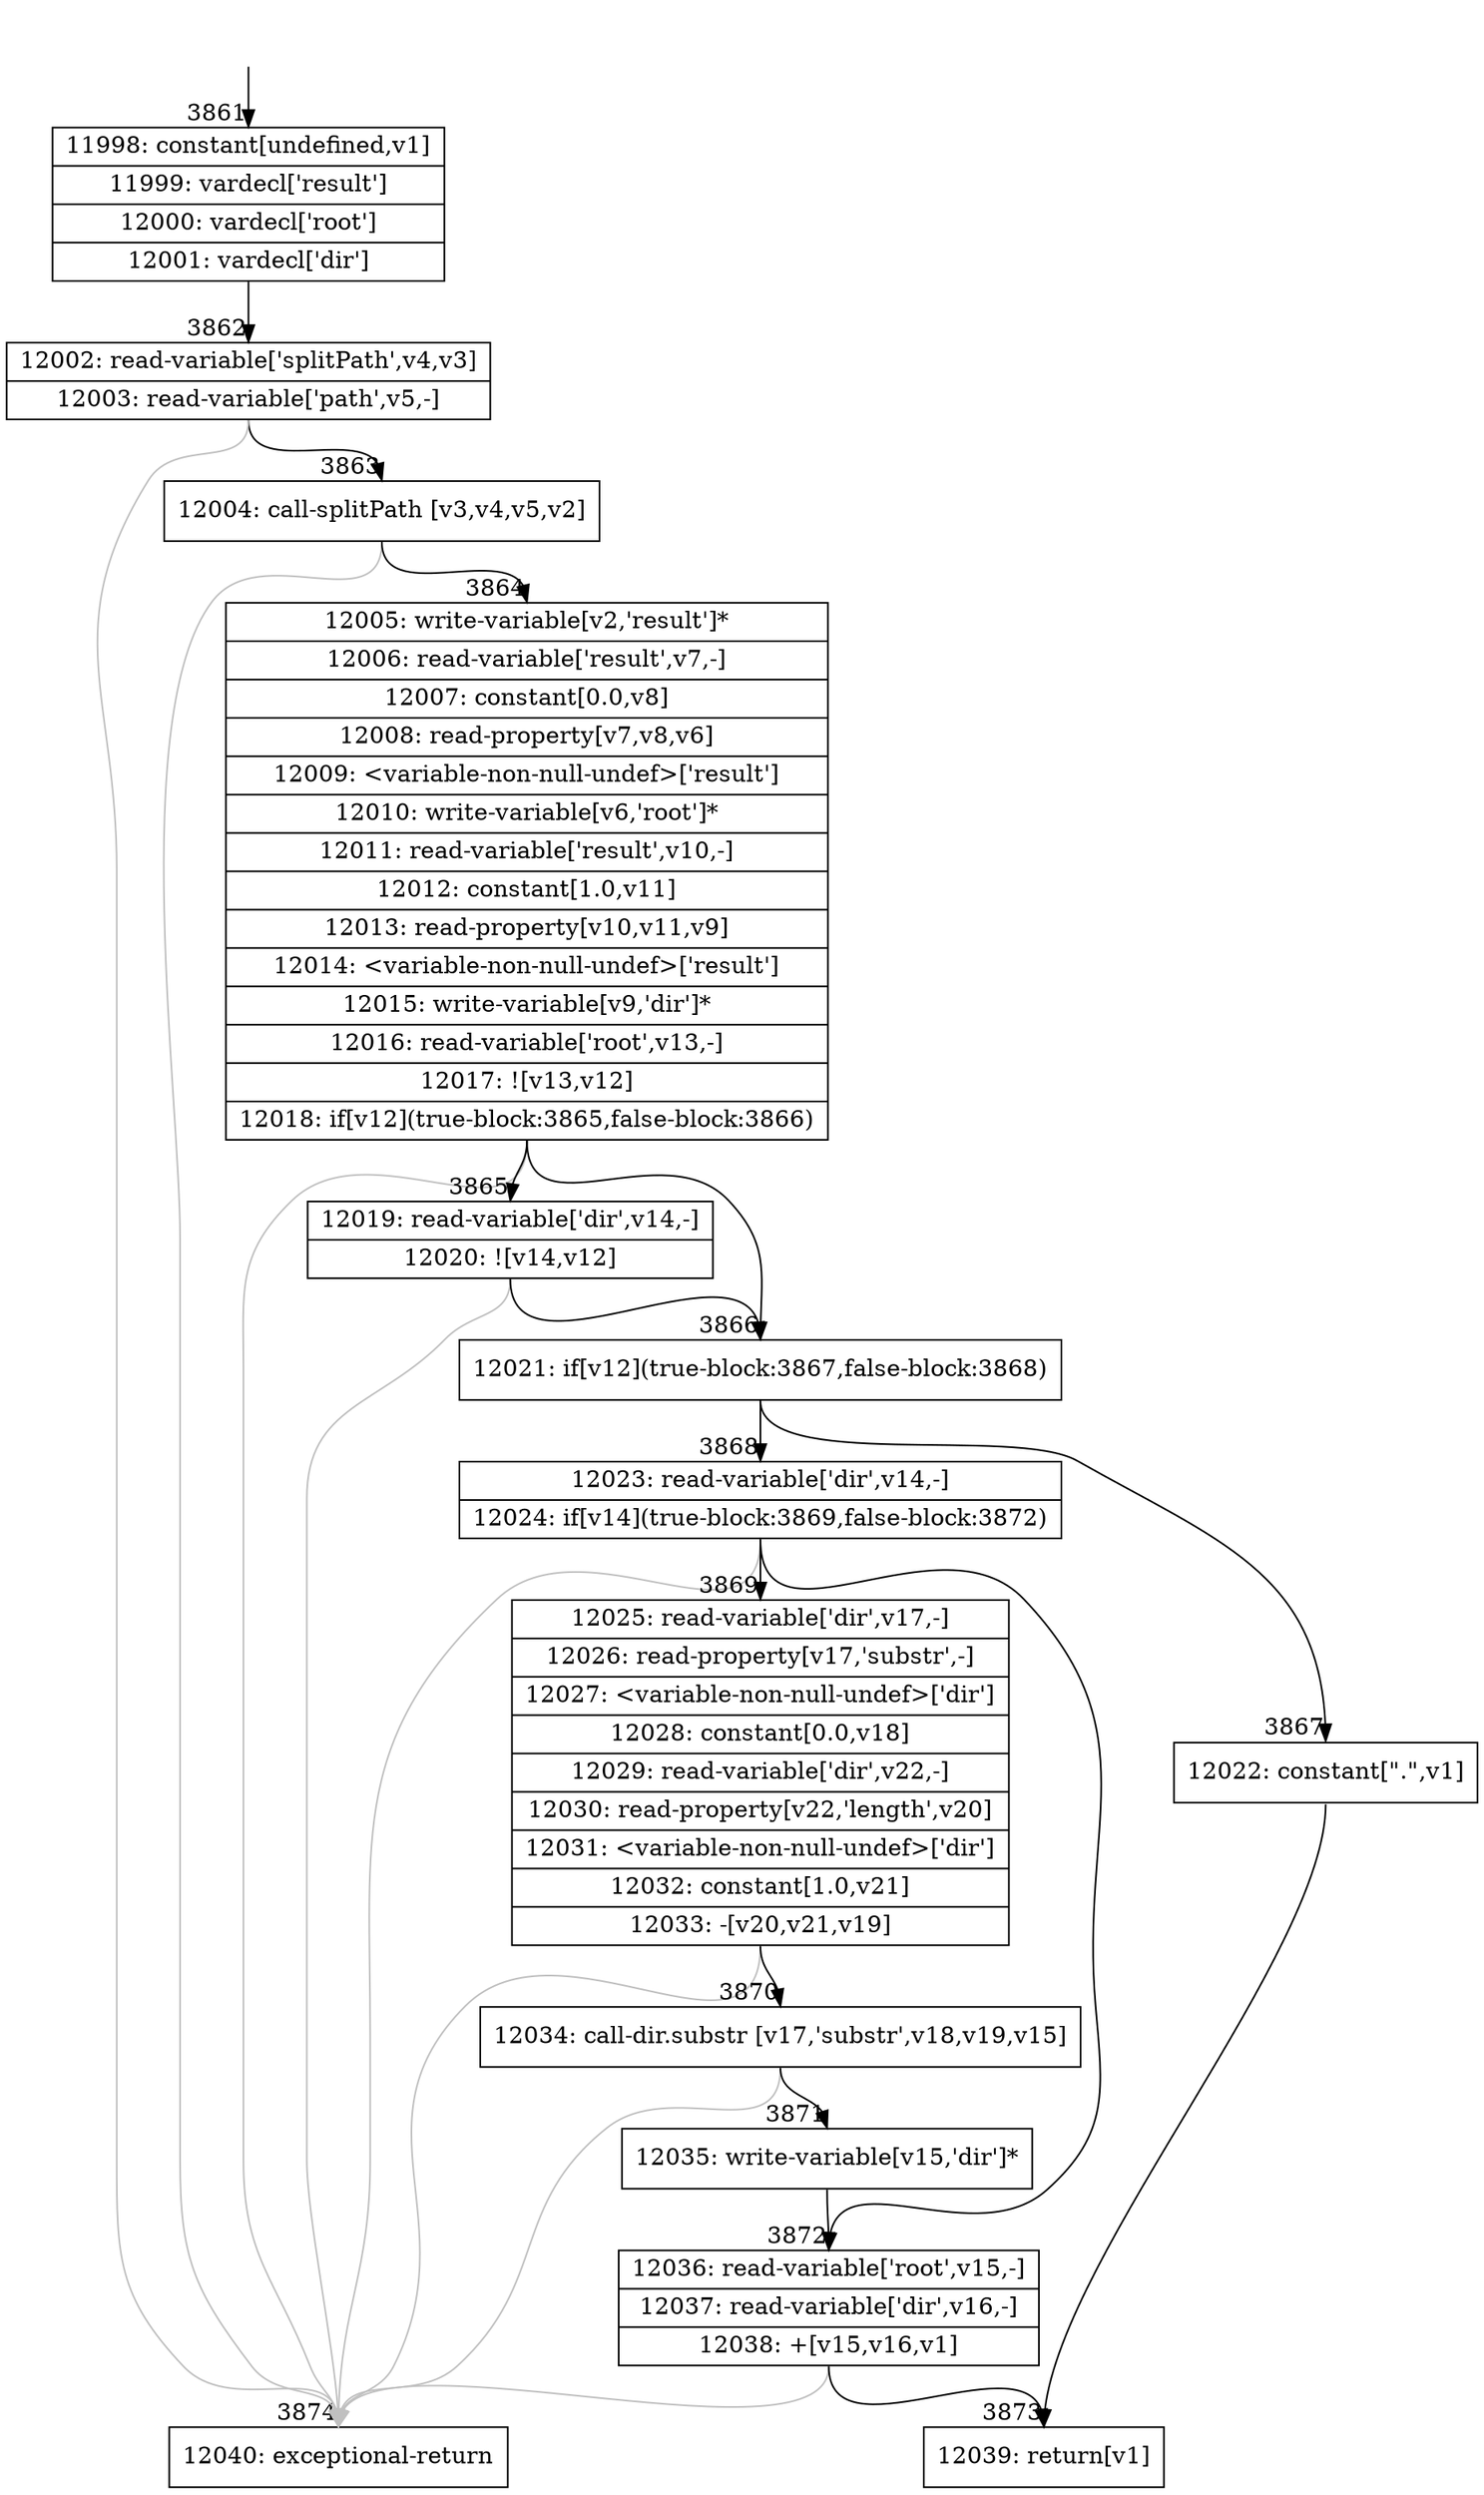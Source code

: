 digraph {
rankdir="TD"
BB_entry225[shape=none,label=""];
BB_entry225 -> BB3861 [tailport=s, headport=n, headlabel="    3861"]
BB3861 [shape=record label="{11998: constant[undefined,v1]|11999: vardecl['result']|12000: vardecl['root']|12001: vardecl['dir']}" ] 
BB3861 -> BB3862 [tailport=s, headport=n, headlabel="      3862"]
BB3862 [shape=record label="{12002: read-variable['splitPath',v4,v3]|12003: read-variable['path',v5,-]}" ] 
BB3862 -> BB3863 [tailport=s, headport=n, headlabel="      3863"]
BB3862 -> BB3874 [tailport=s, headport=n, color=gray, headlabel="      3874"]
BB3863 [shape=record label="{12004: call-splitPath [v3,v4,v5,v2]}" ] 
BB3863 -> BB3864 [tailport=s, headport=n, headlabel="      3864"]
BB3863 -> BB3874 [tailport=s, headport=n, color=gray]
BB3864 [shape=record label="{12005: write-variable[v2,'result']*|12006: read-variable['result',v7,-]|12007: constant[0.0,v8]|12008: read-property[v7,v8,v6]|12009: \<variable-non-null-undef\>['result']|12010: write-variable[v6,'root']*|12011: read-variable['result',v10,-]|12012: constant[1.0,v11]|12013: read-property[v10,v11,v9]|12014: \<variable-non-null-undef\>['result']|12015: write-variable[v9,'dir']*|12016: read-variable['root',v13,-]|12017: ![v13,v12]|12018: if[v12](true-block:3865,false-block:3866)}" ] 
BB3864 -> BB3866 [tailport=s, headport=n, headlabel="      3866"]
BB3864 -> BB3865 [tailport=s, headport=n, headlabel="      3865"]
BB3864 -> BB3874 [tailport=s, headport=n, color=gray]
BB3865 [shape=record label="{12019: read-variable['dir',v14,-]|12020: ![v14,v12]}" ] 
BB3865 -> BB3866 [tailport=s, headport=n]
BB3865 -> BB3874 [tailport=s, headport=n, color=gray]
BB3866 [shape=record label="{12021: if[v12](true-block:3867,false-block:3868)}" ] 
BB3866 -> BB3867 [tailport=s, headport=n, headlabel="      3867"]
BB3866 -> BB3868 [tailport=s, headport=n, headlabel="      3868"]
BB3867 [shape=record label="{12022: constant[\".\",v1]}" ] 
BB3867 -> BB3873 [tailport=s, headport=n, headlabel="      3873"]
BB3868 [shape=record label="{12023: read-variable['dir',v14,-]|12024: if[v14](true-block:3869,false-block:3872)}" ] 
BB3868 -> BB3869 [tailport=s, headport=n, headlabel="      3869"]
BB3868 -> BB3872 [tailport=s, headport=n, headlabel="      3872"]
BB3868 -> BB3874 [tailport=s, headport=n, color=gray]
BB3869 [shape=record label="{12025: read-variable['dir',v17,-]|12026: read-property[v17,'substr',-]|12027: \<variable-non-null-undef\>['dir']|12028: constant[0.0,v18]|12029: read-variable['dir',v22,-]|12030: read-property[v22,'length',v20]|12031: \<variable-non-null-undef\>['dir']|12032: constant[1.0,v21]|12033: -[v20,v21,v19]}" ] 
BB3869 -> BB3870 [tailport=s, headport=n, headlabel="      3870"]
BB3869 -> BB3874 [tailport=s, headport=n, color=gray]
BB3870 [shape=record label="{12034: call-dir.substr [v17,'substr',v18,v19,v15]}" ] 
BB3870 -> BB3871 [tailport=s, headport=n, headlabel="      3871"]
BB3870 -> BB3874 [tailport=s, headport=n, color=gray]
BB3871 [shape=record label="{12035: write-variable[v15,'dir']*}" ] 
BB3871 -> BB3872 [tailport=s, headport=n]
BB3872 [shape=record label="{12036: read-variable['root',v15,-]|12037: read-variable['dir',v16,-]|12038: +[v15,v16,v1]}" ] 
BB3872 -> BB3873 [tailport=s, headport=n]
BB3872 -> BB3874 [tailport=s, headport=n, color=gray]
BB3873 [shape=record label="{12039: return[v1]}" ] 
BB3874 [shape=record label="{12040: exceptional-return}" ] 
//#$~ 4051
}
